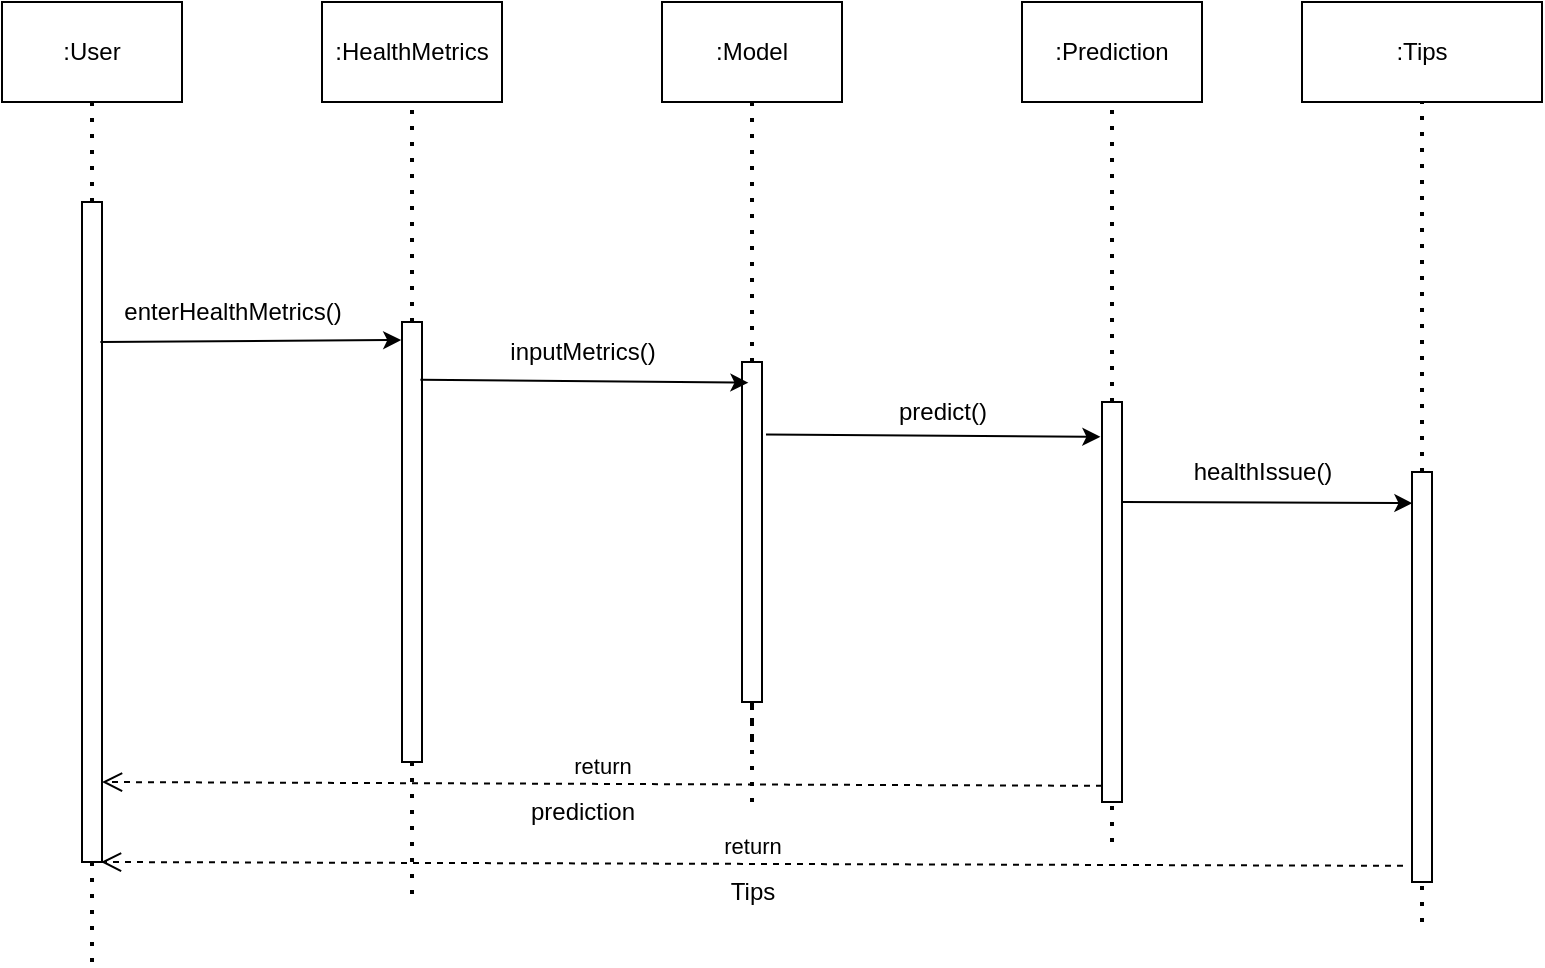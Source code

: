 <mxfile version="24.8.3">
  <diagram name="Page-1" id="2YBvvXClWsGukQMizWep">
    <mxGraphModel dx="1221" dy="638" grid="1" gridSize="10" guides="1" tooltips="1" connect="1" arrows="1" fold="1" page="1" pageScale="1" pageWidth="850" pageHeight="1100" math="0" shadow="0">
      <root>
        <mxCell id="0" />
        <mxCell id="1" parent="0" />
        <mxCell id="swFdeL_j1G5qAMvcgTBI-7" value=":User" style="rounded=0;whiteSpace=wrap;html=1;" parent="1" vertex="1">
          <mxGeometry x="60" y="40" width="90" height="50" as="geometry" />
        </mxCell>
        <mxCell id="swFdeL_j1G5qAMvcgTBI-8" value="" style="endArrow=none;dashed=1;html=1;dashPattern=1 3;strokeWidth=2;rounded=0;entryX=0.5;entryY=1;entryDx=0;entryDy=0;" parent="1" source="swFdeL_j1G5qAMvcgTBI-9" target="swFdeL_j1G5qAMvcgTBI-7" edge="1">
          <mxGeometry width="50" height="50" relative="1" as="geometry">
            <mxPoint x="105" y="410" as="sourcePoint" />
            <mxPoint x="450" y="270" as="targetPoint" />
          </mxGeometry>
        </mxCell>
        <mxCell id="swFdeL_j1G5qAMvcgTBI-10" value="" style="endArrow=none;dashed=1;html=1;dashPattern=1 3;strokeWidth=2;rounded=0;entryX=0.5;entryY=1;entryDx=0;entryDy=0;" parent="1" target="swFdeL_j1G5qAMvcgTBI-9" edge="1">
          <mxGeometry width="50" height="50" relative="1" as="geometry">
            <mxPoint x="105" y="410" as="sourcePoint" />
            <mxPoint x="105" y="90" as="targetPoint" />
          </mxGeometry>
        </mxCell>
        <mxCell id="swFdeL_j1G5qAMvcgTBI-9" value="" style="rounded=0;whiteSpace=wrap;html=1;" parent="1" vertex="1">
          <mxGeometry x="100" y="140" width="10" height="330" as="geometry" />
        </mxCell>
        <mxCell id="swFdeL_j1G5qAMvcgTBI-11" value=":HealthMetrics" style="rounded=0;whiteSpace=wrap;html=1;" parent="1" vertex="1">
          <mxGeometry x="220" y="40" width="90" height="50" as="geometry" />
        </mxCell>
        <mxCell id="swFdeL_j1G5qAMvcgTBI-12" value="" style="endArrow=none;dashed=1;html=1;dashPattern=1 3;strokeWidth=2;rounded=0;entryX=0.5;entryY=1;entryDx=0;entryDy=0;" parent="1" source="swFdeL_j1G5qAMvcgTBI-14" target="swFdeL_j1G5qAMvcgTBI-11" edge="1">
          <mxGeometry width="50" height="50" relative="1" as="geometry">
            <mxPoint x="265" y="410" as="sourcePoint" />
            <mxPoint x="610" y="270" as="targetPoint" />
          </mxGeometry>
        </mxCell>
        <mxCell id="swFdeL_j1G5qAMvcgTBI-13" value="" style="endArrow=none;dashed=1;html=1;dashPattern=1 3;strokeWidth=2;rounded=0;entryX=0.5;entryY=1;entryDx=0;entryDy=0;" parent="1" target="swFdeL_j1G5qAMvcgTBI-14" edge="1">
          <mxGeometry width="50" height="50" relative="1" as="geometry">
            <mxPoint x="265" y="410" as="sourcePoint" />
            <mxPoint x="265" y="90" as="targetPoint" />
          </mxGeometry>
        </mxCell>
        <mxCell id="swFdeL_j1G5qAMvcgTBI-14" value="" style="rounded=0;whiteSpace=wrap;html=1;" parent="1" vertex="1">
          <mxGeometry x="260" y="200" width="10" height="220" as="geometry" />
        </mxCell>
        <mxCell id="swFdeL_j1G5qAMvcgTBI-15" value=":Model" style="rounded=0;whiteSpace=wrap;html=1;" parent="1" vertex="1">
          <mxGeometry x="390" y="40" width="90" height="50" as="geometry" />
        </mxCell>
        <mxCell id="swFdeL_j1G5qAMvcgTBI-16" value="" style="endArrow=none;dashed=1;html=1;dashPattern=1 3;strokeWidth=2;rounded=0;entryX=0.5;entryY=1;entryDx=0;entryDy=0;" parent="1" source="swFdeL_j1G5qAMvcgTBI-18" target="swFdeL_j1G5qAMvcgTBI-15" edge="1">
          <mxGeometry width="50" height="50" relative="1" as="geometry">
            <mxPoint x="435" y="410" as="sourcePoint" />
            <mxPoint x="780" y="270" as="targetPoint" />
          </mxGeometry>
        </mxCell>
        <mxCell id="swFdeL_j1G5qAMvcgTBI-17" value="" style="endArrow=none;dashed=1;html=1;dashPattern=1 3;strokeWidth=2;rounded=0;entryX=0.5;entryY=1;entryDx=0;entryDy=0;" parent="1" target="swFdeL_j1G5qAMvcgTBI-18" edge="1">
          <mxGeometry width="50" height="50" relative="1" as="geometry">
            <mxPoint x="435" y="410" as="sourcePoint" />
            <mxPoint x="435" y="90" as="targetPoint" />
          </mxGeometry>
        </mxCell>
        <mxCell id="swFdeL_j1G5qAMvcgTBI-18" value="" style="rounded=0;whiteSpace=wrap;html=1;" parent="1" vertex="1">
          <mxGeometry x="430" y="220" width="10" height="170" as="geometry" />
        </mxCell>
        <mxCell id="swFdeL_j1G5qAMvcgTBI-19" value=":Prediction" style="rounded=0;whiteSpace=wrap;html=1;" parent="1" vertex="1">
          <mxGeometry x="570" y="40" width="90" height="50" as="geometry" />
        </mxCell>
        <mxCell id="swFdeL_j1G5qAMvcgTBI-20" value="" style="endArrow=none;dashed=1;html=1;dashPattern=1 3;strokeWidth=2;rounded=0;entryX=0.5;entryY=1;entryDx=0;entryDy=0;" parent="1" source="swFdeL_j1G5qAMvcgTBI-22" target="swFdeL_j1G5qAMvcgTBI-19" edge="1">
          <mxGeometry width="50" height="50" relative="1" as="geometry">
            <mxPoint x="615" y="410" as="sourcePoint" />
            <mxPoint x="960" y="270" as="targetPoint" />
          </mxGeometry>
        </mxCell>
        <mxCell id="swFdeL_j1G5qAMvcgTBI-21" value="" style="endArrow=none;dashed=1;html=1;dashPattern=1 3;strokeWidth=2;rounded=0;entryX=0.5;entryY=1;entryDx=0;entryDy=0;" parent="1" target="swFdeL_j1G5qAMvcgTBI-22" edge="1">
          <mxGeometry width="50" height="50" relative="1" as="geometry">
            <mxPoint x="615" y="410" as="sourcePoint" />
            <mxPoint x="615" y="90" as="targetPoint" />
          </mxGeometry>
        </mxCell>
        <mxCell id="swFdeL_j1G5qAMvcgTBI-22" value="" style="rounded=0;whiteSpace=wrap;html=1;" parent="1" vertex="1">
          <mxGeometry x="610" y="240" width="10" height="200" as="geometry" />
        </mxCell>
        <mxCell id="swFdeL_j1G5qAMvcgTBI-23" value=":Tips" style="rounded=0;whiteSpace=wrap;html=1;" parent="1" vertex="1">
          <mxGeometry x="710" y="40" width="120" height="50" as="geometry" />
        </mxCell>
        <mxCell id="swFdeL_j1G5qAMvcgTBI-24" value="" style="endArrow=none;dashed=1;html=1;dashPattern=1 3;strokeWidth=2;rounded=0;entryX=0.5;entryY=1;entryDx=0;entryDy=0;" parent="1" source="swFdeL_j1G5qAMvcgTBI-26" target="swFdeL_j1G5qAMvcgTBI-23" edge="1">
          <mxGeometry width="50" height="50" relative="1" as="geometry">
            <mxPoint x="785" y="410" as="sourcePoint" />
            <mxPoint x="1130" y="270" as="targetPoint" />
          </mxGeometry>
        </mxCell>
        <mxCell id="swFdeL_j1G5qAMvcgTBI-25" value="" style="endArrow=none;dashed=1;html=1;dashPattern=1 3;strokeWidth=2;rounded=0;entryX=0.5;entryY=1;entryDx=0;entryDy=0;" parent="1" target="swFdeL_j1G5qAMvcgTBI-26" edge="1">
          <mxGeometry width="50" height="50" relative="1" as="geometry">
            <mxPoint x="770" y="380" as="sourcePoint" />
            <mxPoint x="785" y="90" as="targetPoint" />
          </mxGeometry>
        </mxCell>
        <mxCell id="swFdeL_j1G5qAMvcgTBI-26" value="" style="rounded=0;whiteSpace=wrap;html=1;" parent="1" vertex="1">
          <mxGeometry x="765" y="275" width="10" height="205" as="geometry" />
        </mxCell>
        <mxCell id="swFdeL_j1G5qAMvcgTBI-27" value="" style="endArrow=classic;html=1;rounded=0;exitX=0.92;exitY=0.212;exitDx=0;exitDy=0;entryX=-0.04;entryY=0.041;entryDx=0;entryDy=0;entryPerimeter=0;exitPerimeter=0;" parent="1" source="swFdeL_j1G5qAMvcgTBI-9" target="swFdeL_j1G5qAMvcgTBI-14" edge="1">
          <mxGeometry width="50" height="50" relative="1" as="geometry">
            <mxPoint x="400" y="320" as="sourcePoint" />
            <mxPoint x="450" y="270" as="targetPoint" />
          </mxGeometry>
        </mxCell>
        <mxCell id="swFdeL_j1G5qAMvcgTBI-28" value="" style="endArrow=classic;html=1;rounded=0;exitX=0.92;exitY=0.131;exitDx=0;exitDy=0;entryX=0.32;entryY=0.061;entryDx=0;entryDy=0;entryPerimeter=0;exitPerimeter=0;" parent="1" source="swFdeL_j1G5qAMvcgTBI-14" target="swFdeL_j1G5qAMvcgTBI-18" edge="1">
          <mxGeometry width="50" height="50" relative="1" as="geometry">
            <mxPoint x="270" y="210" as="sourcePoint" />
            <mxPoint x="429" y="208" as="targetPoint" />
          </mxGeometry>
        </mxCell>
        <mxCell id="swFdeL_j1G5qAMvcgTBI-29" value="" style="endArrow=classic;html=1;rounded=0;exitX=1.2;exitY=0.213;exitDx=0;exitDy=0;entryX=-0.08;entryY=0.087;entryDx=0;entryDy=0;entryPerimeter=0;exitPerimeter=0;" parent="1" source="swFdeL_j1G5qAMvcgTBI-18" target="swFdeL_j1G5qAMvcgTBI-22" edge="1">
          <mxGeometry width="50" height="50" relative="1" as="geometry">
            <mxPoint x="450" y="249.5" as="sourcePoint" />
            <mxPoint x="613" y="249.5" as="targetPoint" />
          </mxGeometry>
        </mxCell>
        <mxCell id="swFdeL_j1G5qAMvcgTBI-30" value="" style="endArrow=classic;html=1;rounded=0;entryX=0.02;entryY=0.076;entryDx=0;entryDy=0;entryPerimeter=0;" parent="1" target="swFdeL_j1G5qAMvcgTBI-26" edge="1">
          <mxGeometry width="50" height="50" relative="1" as="geometry">
            <mxPoint x="620" y="290" as="sourcePoint" />
            <mxPoint x="760" y="290" as="targetPoint" />
          </mxGeometry>
        </mxCell>
        <mxCell id="swFdeL_j1G5qAMvcgTBI-31" value="" style="endArrow=none;dashed=1;html=1;dashPattern=1 3;strokeWidth=2;rounded=0;exitX=0.5;exitY=1;exitDx=0;exitDy=0;" parent="1" source="swFdeL_j1G5qAMvcgTBI-18" edge="1">
          <mxGeometry width="50" height="50" relative="1" as="geometry">
            <mxPoint x="400" y="320" as="sourcePoint" />
            <mxPoint x="435" y="440" as="targetPoint" />
          </mxGeometry>
        </mxCell>
        <mxCell id="swFdeL_j1G5qAMvcgTBI-32" value="" style="endArrow=none;dashed=1;html=1;dashPattern=1 3;strokeWidth=2;rounded=0;exitX=0.5;exitY=1;exitDx=0;exitDy=0;" parent="1" source="swFdeL_j1G5qAMvcgTBI-14" edge="1">
          <mxGeometry width="50" height="50" relative="1" as="geometry">
            <mxPoint x="445" y="420" as="sourcePoint" />
            <mxPoint x="265" y="490" as="targetPoint" />
          </mxGeometry>
        </mxCell>
        <mxCell id="swFdeL_j1G5qAMvcgTBI-34" value="" style="endArrow=none;dashed=1;html=1;dashPattern=1 3;strokeWidth=2;rounded=0;exitX=0.5;exitY=1;exitDx=0;exitDy=0;" parent="1" source="swFdeL_j1G5qAMvcgTBI-9" edge="1">
          <mxGeometry width="50" height="50" relative="1" as="geometry">
            <mxPoint x="400" y="320" as="sourcePoint" />
            <mxPoint x="105" y="520" as="targetPoint" />
          </mxGeometry>
        </mxCell>
        <mxCell id="swFdeL_j1G5qAMvcgTBI-36" value="return" style="html=1;verticalAlign=bottom;endArrow=open;dashed=1;endSize=8;curved=0;rounded=0;entryX=1.4;entryY=0.873;entryDx=0;entryDy=0;entryPerimeter=0;" parent="1" edge="1">
          <mxGeometry relative="1" as="geometry">
            <mxPoint x="760.5" y="471.91" as="sourcePoint" />
            <mxPoint x="109.5" y="470.0" as="targetPoint" />
          </mxGeometry>
        </mxCell>
        <mxCell id="swFdeL_j1G5qAMvcgTBI-37" value="Tips" style="text;html=1;align=center;verticalAlign=middle;resizable=0;points=[];autosize=1;strokeColor=none;fillColor=none;" parent="1" vertex="1">
          <mxGeometry x="410" y="470" width="50" height="30" as="geometry" />
        </mxCell>
        <mxCell id="swFdeL_j1G5qAMvcgTBI-38" value="enterHealthMetrics()" style="text;html=1;align=center;verticalAlign=middle;resizable=0;points=[];autosize=1;strokeColor=none;fillColor=none;" parent="1" vertex="1">
          <mxGeometry x="110" y="180" width="130" height="30" as="geometry" />
        </mxCell>
        <mxCell id="swFdeL_j1G5qAMvcgTBI-39" value="inputMetrics()" style="text;html=1;align=center;verticalAlign=middle;resizable=0;points=[];autosize=1;strokeColor=none;fillColor=none;" parent="1" vertex="1">
          <mxGeometry x="300" y="200" width="100" height="30" as="geometry" />
        </mxCell>
        <mxCell id="swFdeL_j1G5qAMvcgTBI-40" value="predict()" style="text;html=1;align=center;verticalAlign=middle;resizable=0;points=[];autosize=1;strokeColor=none;fillColor=none;" parent="1" vertex="1">
          <mxGeometry x="495" y="230" width="70" height="30" as="geometry" />
        </mxCell>
        <mxCell id="swFdeL_j1G5qAMvcgTBI-41" value="healthIssue()" style="text;html=1;align=center;verticalAlign=middle;resizable=0;points=[];autosize=1;strokeColor=none;fillColor=none;" parent="1" vertex="1">
          <mxGeometry x="645" y="260" width="90" height="30" as="geometry" />
        </mxCell>
        <mxCell id="swFdeL_j1G5qAMvcgTBI-42" value="return" style="html=1;verticalAlign=bottom;endArrow=open;dashed=1;endSize=8;curved=0;rounded=0;" parent="1" edge="1">
          <mxGeometry relative="1" as="geometry">
            <mxPoint x="610" y="431.91" as="sourcePoint" />
            <mxPoint x="110" y="430" as="targetPoint" />
          </mxGeometry>
        </mxCell>
        <mxCell id="swFdeL_j1G5qAMvcgTBI-43" value="prediction" style="text;html=1;align=center;verticalAlign=middle;resizable=0;points=[];autosize=1;strokeColor=none;fillColor=none;" parent="1" vertex="1">
          <mxGeometry x="310" y="430" width="80" height="30" as="geometry" />
        </mxCell>
        <mxCell id="swFdeL_j1G5qAMvcgTBI-44" value="" style="endArrow=none;dashed=1;html=1;dashPattern=1 3;strokeWidth=2;rounded=0;entryX=0.5;entryY=1;entryDx=0;entryDy=0;" parent="1" target="swFdeL_j1G5qAMvcgTBI-22" edge="1">
          <mxGeometry width="50" height="50" relative="1" as="geometry">
            <mxPoint x="615" y="460" as="sourcePoint" />
            <mxPoint x="450" y="270" as="targetPoint" />
          </mxGeometry>
        </mxCell>
        <mxCell id="swFdeL_j1G5qAMvcgTBI-46" value="" style="endArrow=none;dashed=1;html=1;dashPattern=1 3;strokeWidth=2;rounded=0;entryX=0.5;entryY=1;entryDx=0;entryDy=0;" parent="1" target="swFdeL_j1G5qAMvcgTBI-26" edge="1">
          <mxGeometry width="50" height="50" relative="1" as="geometry">
            <mxPoint x="770" y="500" as="sourcePoint" />
            <mxPoint x="450" y="270" as="targetPoint" />
          </mxGeometry>
        </mxCell>
      </root>
    </mxGraphModel>
  </diagram>
</mxfile>
